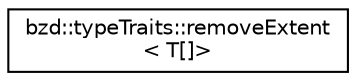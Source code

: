 digraph "Graphical Class Hierarchy"
{
  edge [fontname="Helvetica",fontsize="10",labelfontname="Helvetica",labelfontsize="10"];
  node [fontname="Helvetica",fontsize="10",shape=record];
  rankdir="LR";
  Node0 [label="bzd::typeTraits::removeExtent\l\< T[]\>",height=0.2,width=0.4,color="black", fillcolor="white", style="filled",URL="$structbzd_1_1typeTraits_1_1removeExtent_3_01T[]_4.html"];
}
